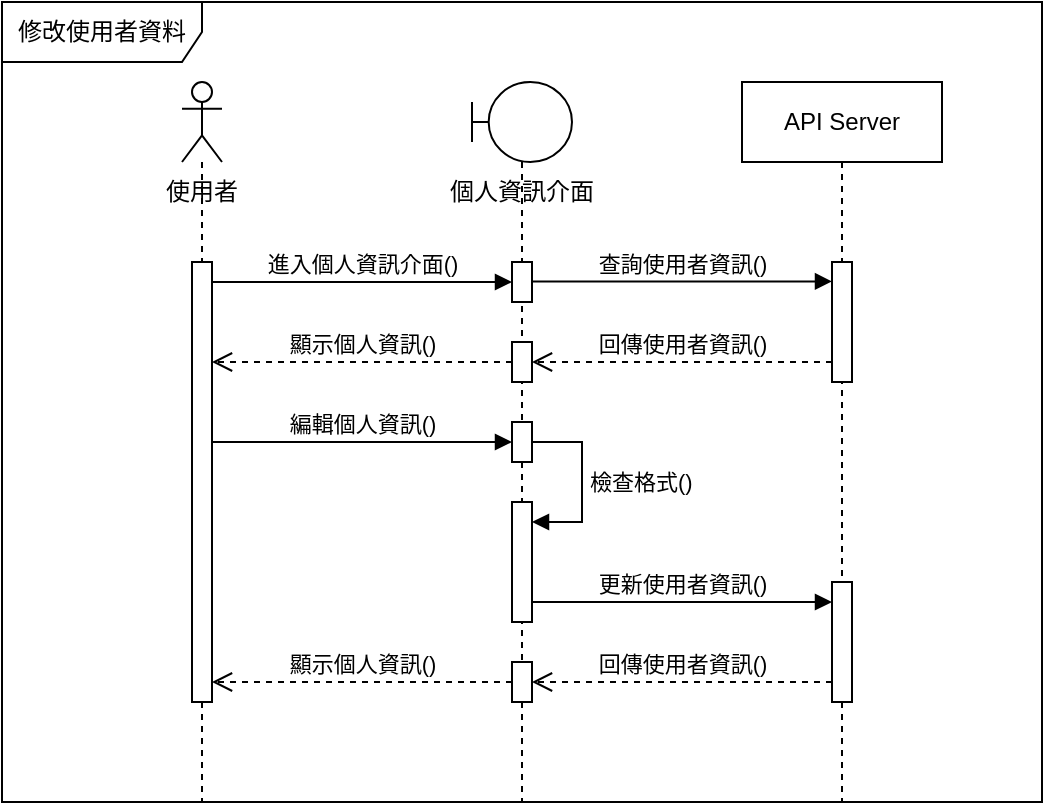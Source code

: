 <mxfile version="27.0.5">
  <diagram name="第 1 页" id="1ISZXP66ttom4p50y0LG">
    <mxGraphModel dx="658" dy="401" grid="1" gridSize="10" guides="1" tooltips="1" connect="1" arrows="1" fold="1" page="1" pageScale="1" pageWidth="827" pageHeight="1169" math="0" shadow="0">
      <root>
        <mxCell id="0" />
        <mxCell id="1" parent="0" />
        <mxCell id="TqxyXy0SHhE-zwgsd13N-1" value="" style="shape=umlLifeline;perimeter=lifelinePerimeter;whiteSpace=wrap;html=1;container=1;dropTarget=0;collapsible=0;recursiveResize=0;outlineConnect=0;portConstraint=eastwest;newEdgeStyle={&quot;curved&quot;:0,&quot;rounded&quot;:0};participant=umlActor;" parent="1" vertex="1">
          <mxGeometry x="130" y="80" width="20" height="360" as="geometry" />
        </mxCell>
        <mxCell id="TqxyXy0SHhE-zwgsd13N-10" value="" style="html=1;points=[[0,0,0,0,5],[0,1,0,0,-5],[1,0,0,0,5],[1,1,0,0,-5]];perimeter=orthogonalPerimeter;outlineConnect=0;targetShapes=umlLifeline;portConstraint=eastwest;newEdgeStyle={&quot;curved&quot;:0,&quot;rounded&quot;:0};" parent="TqxyXy0SHhE-zwgsd13N-1" vertex="1">
          <mxGeometry x="5" y="90" width="10" height="220" as="geometry" />
        </mxCell>
        <mxCell id="TqxyXy0SHhE-zwgsd13N-3" value="" style="shape=umlLifeline;perimeter=lifelinePerimeter;whiteSpace=wrap;html=1;container=1;dropTarget=0;collapsible=0;recursiveResize=0;outlineConnect=0;portConstraint=eastwest;newEdgeStyle={&quot;curved&quot;:0,&quot;rounded&quot;:0};participant=umlBoundary;" parent="1" vertex="1">
          <mxGeometry x="275" y="80" width="50" height="360" as="geometry" />
        </mxCell>
        <mxCell id="TqxyXy0SHhE-zwgsd13N-6" value="" style="html=1;points=[[0,0,0,0,5],[0,1,0,0,-5],[1,0,0,0,5],[1,1,0,0,-5]];perimeter=orthogonalPerimeter;outlineConnect=0;targetShapes=umlLifeline;portConstraint=eastwest;newEdgeStyle={&quot;curved&quot;:0,&quot;rounded&quot;:0};" parent="TqxyXy0SHhE-zwgsd13N-3" vertex="1">
          <mxGeometry x="20" y="130" width="10" height="20" as="geometry" />
        </mxCell>
        <mxCell id="TqxyXy0SHhE-zwgsd13N-4" value="API Server" style="shape=umlLifeline;perimeter=lifelinePerimeter;whiteSpace=wrap;html=1;container=1;dropTarget=0;collapsible=0;recursiveResize=0;outlineConnect=0;portConstraint=eastwest;newEdgeStyle={&quot;curved&quot;:0,&quot;rounded&quot;:0};" parent="1" vertex="1">
          <mxGeometry x="410" y="80" width="100" height="360" as="geometry" />
        </mxCell>
        <mxCell id="Vx5Z0k7N1KheZDOBe14Z-7" value="" style="html=1;points=[[0,0,0,0,5],[0,1,0,0,-5],[1,0,0,0,5],[1,1,0,0,-5]];perimeter=orthogonalPerimeter;outlineConnect=0;targetShapes=umlLifeline;portConstraint=eastwest;newEdgeStyle={&quot;curved&quot;:0,&quot;rounded&quot;:0};" vertex="1" parent="TqxyXy0SHhE-zwgsd13N-4">
          <mxGeometry x="45" y="250" width="10" height="60" as="geometry" />
        </mxCell>
        <mxCell id="TqxyXy0SHhE-zwgsd13N-7" value="進入個人資訊介面()" style="html=1;verticalAlign=bottom;endArrow=block;curved=0;rounded=0;" parent="1" target="waq_90hb6bEdvXV73J_--1" edge="1">
          <mxGeometry relative="1" as="geometry">
            <mxPoint x="145" y="180" as="sourcePoint" />
            <mxPoint x="250" y="180" as="targetPoint" />
          </mxGeometry>
        </mxCell>
        <mxCell id="TqxyXy0SHhE-zwgsd13N-49" value="修改使用者資料" style="shape=umlFrame;whiteSpace=wrap;html=1;pointerEvents=0;width=100;height=30;" parent="1" vertex="1">
          <mxGeometry x="40" y="40" width="520" height="400" as="geometry" />
        </mxCell>
        <mxCell id="TqxyXy0SHhE-zwgsd13N-50" value="使用者" style="text;html=1;align=center;verticalAlign=middle;whiteSpace=wrap;rounded=0;" parent="1" vertex="1">
          <mxGeometry x="110" y="120" width="60" height="30" as="geometry" />
        </mxCell>
        <mxCell id="TqxyXy0SHhE-zwgsd13N-52" value="個人資訊介面" style="text;html=1;align=center;verticalAlign=middle;whiteSpace=wrap;rounded=0;" parent="1" vertex="1">
          <mxGeometry x="250" y="120" width="100" height="30" as="geometry" />
        </mxCell>
        <mxCell id="waq_90hb6bEdvXV73J_--1" value="" style="html=1;points=[[0,0,0,0,5],[0,1,0,0,-5],[1,0,0,0,5],[1,1,0,0,-5]];perimeter=orthogonalPerimeter;outlineConnect=0;targetShapes=umlLifeline;portConstraint=eastwest;newEdgeStyle={&quot;curved&quot;:0,&quot;rounded&quot;:0};" parent="1" vertex="1">
          <mxGeometry x="295" y="170" width="10" height="20" as="geometry" />
        </mxCell>
        <mxCell id="waq_90hb6bEdvXV73J_--2" value="" style="html=1;points=[[0,0,0,0,5],[0,1,0,0,-5],[1,0,0,0,5],[1,1,0,0,-5]];perimeter=orthogonalPerimeter;outlineConnect=0;targetShapes=umlLifeline;portConstraint=eastwest;newEdgeStyle={&quot;curved&quot;:0,&quot;rounded&quot;:0};" parent="1" vertex="1">
          <mxGeometry x="455" y="170" width="10" height="60" as="geometry" />
        </mxCell>
        <mxCell id="waq_90hb6bEdvXV73J_--3" value="查詢使用者資訊()" style="html=1;verticalAlign=bottom;endArrow=block;curved=0;rounded=0;" parent="1" target="waq_90hb6bEdvXV73J_--2" edge="1">
          <mxGeometry width="80" relative="1" as="geometry">
            <mxPoint x="305" y="179.7" as="sourcePoint" />
            <mxPoint x="385" y="179.7" as="targetPoint" />
          </mxGeometry>
        </mxCell>
        <mxCell id="waq_90hb6bEdvXV73J_--4" value="回傳使用者資訊()" style="html=1;verticalAlign=bottom;endArrow=open;dashed=1;endSize=8;curved=0;rounded=0;" parent="1" source="waq_90hb6bEdvXV73J_--2" target="TqxyXy0SHhE-zwgsd13N-6" edge="1">
          <mxGeometry relative="1" as="geometry">
            <mxPoint x="405" y="220" as="sourcePoint" />
            <mxPoint x="320" y="220" as="targetPoint" />
            <Array as="points">
              <mxPoint x="380" y="220" />
            </Array>
          </mxGeometry>
        </mxCell>
        <mxCell id="waq_90hb6bEdvXV73J_--5" value="顯示個人資訊()" style="html=1;verticalAlign=bottom;endArrow=open;dashed=1;endSize=8;curved=0;rounded=0;" parent="1" source="TqxyXy0SHhE-zwgsd13N-6" target="TqxyXy0SHhE-zwgsd13N-10" edge="1">
          <mxGeometry relative="1" as="geometry">
            <mxPoint x="260" y="220" as="sourcePoint" />
            <mxPoint x="180" y="215" as="targetPoint" />
            <Array as="points" />
          </mxGeometry>
        </mxCell>
        <mxCell id="Vx5Z0k7N1KheZDOBe14Z-4" value="" style="html=1;points=[[0,0,0,0,5],[0,1,0,0,-5],[1,0,0,0,5],[1,1,0,0,-5]];perimeter=orthogonalPerimeter;outlineConnect=0;targetShapes=umlLifeline;portConstraint=eastwest;newEdgeStyle={&quot;curved&quot;:0,&quot;rounded&quot;:0};" vertex="1" parent="1">
          <mxGeometry x="295" y="250" width="10" height="20" as="geometry" />
        </mxCell>
        <mxCell id="Vx5Z0k7N1KheZDOBe14Z-6" value="" style="html=1;points=[[0,0,0,0,5],[0,1,0,0,-5],[1,0,0,0,5],[1,1,0,0,-5]];perimeter=orthogonalPerimeter;outlineConnect=0;targetShapes=umlLifeline;portConstraint=eastwest;newEdgeStyle={&quot;curved&quot;:0,&quot;rounded&quot;:0};" vertex="1" parent="1">
          <mxGeometry x="295" y="370" width="10" height="20" as="geometry" />
        </mxCell>
        <mxCell id="Vx5Z0k7N1KheZDOBe14Z-8" value="編輯個人資訊()" style="html=1;verticalAlign=bottom;endArrow=block;curved=0;rounded=0;" edge="1" parent="1" source="TqxyXy0SHhE-zwgsd13N-10" target="Vx5Z0k7N1KheZDOBe14Z-4">
          <mxGeometry width="80" relative="1" as="geometry">
            <mxPoint x="180" y="259.76" as="sourcePoint" />
            <mxPoint x="260" y="259.76" as="targetPoint" />
            <Array as="points">
              <mxPoint x="220" y="260" />
            </Array>
          </mxGeometry>
        </mxCell>
        <mxCell id="Vx5Z0k7N1KheZDOBe14Z-9" value="更新使用者資訊()" style="html=1;verticalAlign=bottom;endArrow=block;curved=0;rounded=0;" edge="1" parent="1" source="Vx5Z0k7N1KheZDOBe14Z-10" target="Vx5Z0k7N1KheZDOBe14Z-7">
          <mxGeometry width="80" relative="1" as="geometry">
            <mxPoint x="334" y="340" as="sourcePoint" />
            <mxPoint x="414" y="340" as="targetPoint" />
            <Array as="points">
              <mxPoint x="380" y="340" />
            </Array>
          </mxGeometry>
        </mxCell>
        <mxCell id="Vx5Z0k7N1KheZDOBe14Z-10" value="" style="html=1;points=[[0,0,0,0,5],[0,1,0,0,-5],[1,0,0,0,5],[1,1,0,0,-5]];perimeter=orthogonalPerimeter;outlineConnect=0;targetShapes=umlLifeline;portConstraint=eastwest;newEdgeStyle={&quot;curved&quot;:0,&quot;rounded&quot;:0};" vertex="1" parent="1">
          <mxGeometry x="295" y="290" width="10" height="60" as="geometry" />
        </mxCell>
        <mxCell id="Vx5Z0k7N1KheZDOBe14Z-11" value="檢查格式()" style="html=1;align=left;spacingLeft=2;endArrow=block;rounded=0;edgeStyle=orthogonalEdgeStyle;curved=0;rounded=0;" edge="1" target="Vx5Z0k7N1KheZDOBe14Z-10" parent="1" source="Vx5Z0k7N1KheZDOBe14Z-4">
          <mxGeometry relative="1" as="geometry">
            <mxPoint x="300" y="270" as="sourcePoint" />
            <Array as="points">
              <mxPoint x="330" y="260" />
              <mxPoint x="330" y="300" />
            </Array>
          </mxGeometry>
        </mxCell>
        <mxCell id="Vx5Z0k7N1KheZDOBe14Z-12" value="回傳使用者資訊()" style="html=1;verticalAlign=bottom;endArrow=open;dashed=1;endSize=8;curved=0;rounded=0;" edge="1" parent="1" source="Vx5Z0k7N1KheZDOBe14Z-7" target="Vx5Z0k7N1KheZDOBe14Z-6">
          <mxGeometry relative="1" as="geometry">
            <mxPoint x="385" y="379.76" as="sourcePoint" />
            <mxPoint x="320" y="380" as="targetPoint" />
            <Array as="points">
              <mxPoint x="380" y="380" />
            </Array>
          </mxGeometry>
        </mxCell>
        <mxCell id="Vx5Z0k7N1KheZDOBe14Z-13" value="顯示個人資訊()" style="html=1;verticalAlign=bottom;endArrow=open;dashed=1;endSize=8;curved=0;rounded=0;" edge="1" parent="1" source="Vx5Z0k7N1KheZDOBe14Z-6" target="TqxyXy0SHhE-zwgsd13N-10">
          <mxGeometry relative="1" as="geometry">
            <mxPoint x="250" y="379.76" as="sourcePoint" />
            <mxPoint x="170" y="379.76" as="targetPoint" />
          </mxGeometry>
        </mxCell>
      </root>
    </mxGraphModel>
  </diagram>
</mxfile>
